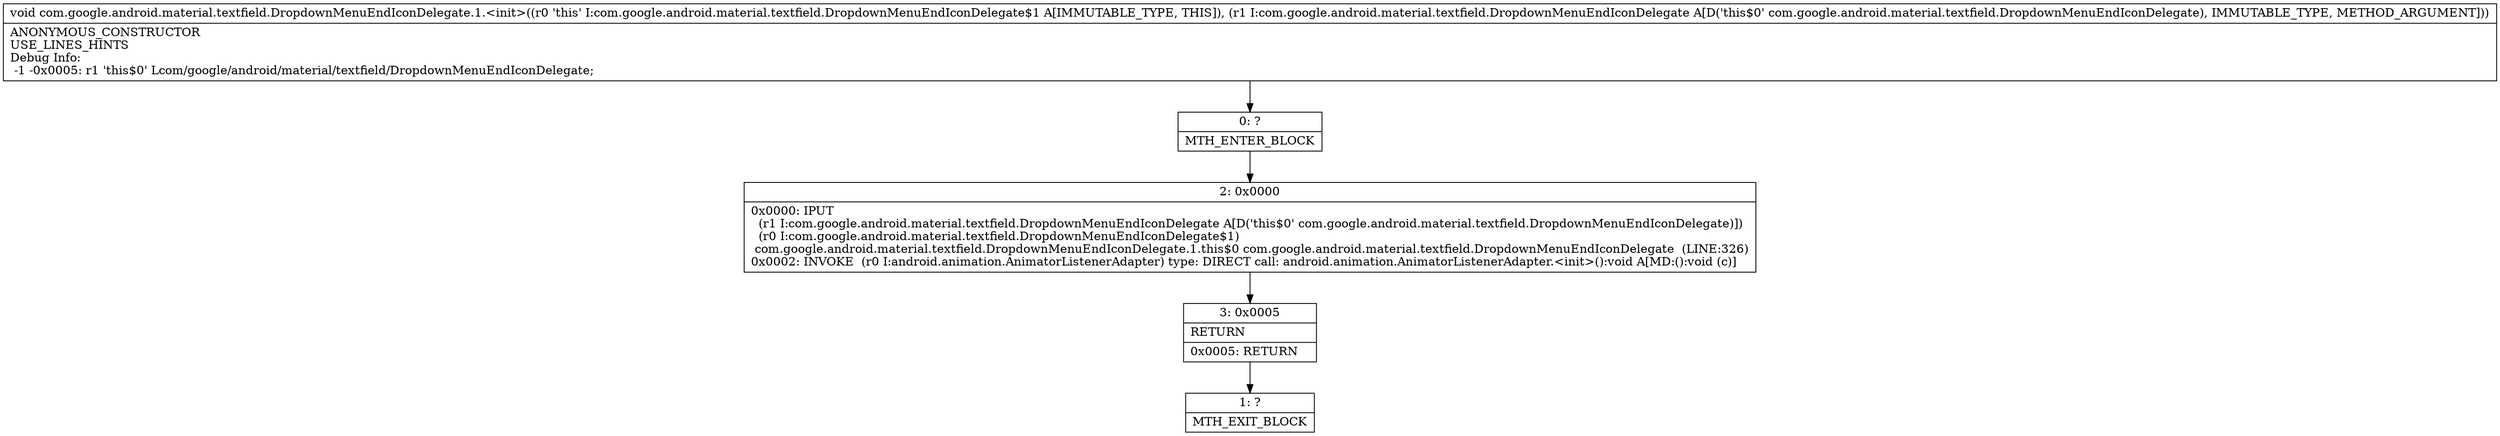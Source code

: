 digraph "CFG forcom.google.android.material.textfield.DropdownMenuEndIconDelegate.1.\<init\>(Lcom\/google\/android\/material\/textfield\/DropdownMenuEndIconDelegate;)V" {
Node_0 [shape=record,label="{0\:\ ?|MTH_ENTER_BLOCK\l}"];
Node_2 [shape=record,label="{2\:\ 0x0000|0x0000: IPUT  \l  (r1 I:com.google.android.material.textfield.DropdownMenuEndIconDelegate A[D('this$0' com.google.android.material.textfield.DropdownMenuEndIconDelegate)])\l  (r0 I:com.google.android.material.textfield.DropdownMenuEndIconDelegate$1)\l com.google.android.material.textfield.DropdownMenuEndIconDelegate.1.this$0 com.google.android.material.textfield.DropdownMenuEndIconDelegate  (LINE:326)\l0x0002: INVOKE  (r0 I:android.animation.AnimatorListenerAdapter) type: DIRECT call: android.animation.AnimatorListenerAdapter.\<init\>():void A[MD:():void (c)]\l}"];
Node_3 [shape=record,label="{3\:\ 0x0005|RETURN\l|0x0005: RETURN   \l}"];
Node_1 [shape=record,label="{1\:\ ?|MTH_EXIT_BLOCK\l}"];
MethodNode[shape=record,label="{void com.google.android.material.textfield.DropdownMenuEndIconDelegate.1.\<init\>((r0 'this' I:com.google.android.material.textfield.DropdownMenuEndIconDelegate$1 A[IMMUTABLE_TYPE, THIS]), (r1 I:com.google.android.material.textfield.DropdownMenuEndIconDelegate A[D('this$0' com.google.android.material.textfield.DropdownMenuEndIconDelegate), IMMUTABLE_TYPE, METHOD_ARGUMENT]))  | ANONYMOUS_CONSTRUCTOR\lUSE_LINES_HINTS\lDebug Info:\l  \-1 \-0x0005: r1 'this$0' Lcom\/google\/android\/material\/textfield\/DropdownMenuEndIconDelegate;\l}"];
MethodNode -> Node_0;Node_0 -> Node_2;
Node_2 -> Node_3;
Node_3 -> Node_1;
}

